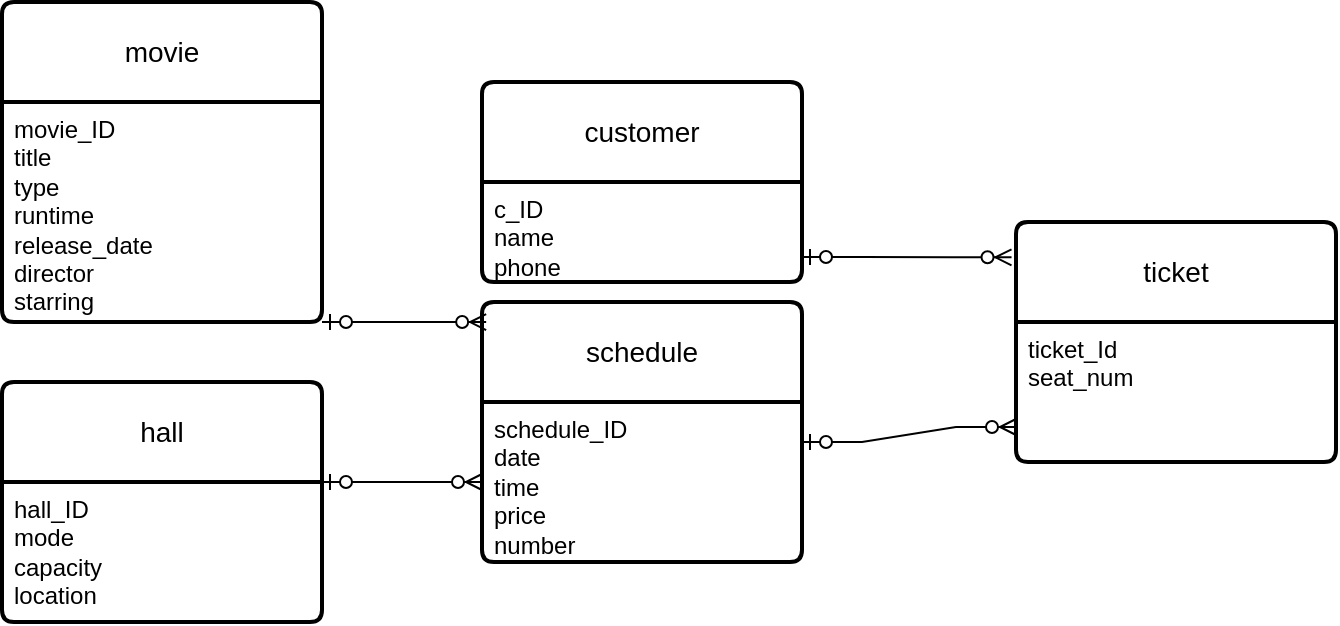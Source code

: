 <mxfile version="21.3.2" type="github">
  <diagram name="第 1 页" id="RJ2dHB03EVct_RNEmqMP">
    <mxGraphModel dx="1096" dy="640" grid="1" gridSize="10" guides="1" tooltips="1" connect="1" arrows="1" fold="1" page="1" pageScale="1" pageWidth="827" pageHeight="1169" math="0" shadow="0">
      <root>
        <mxCell id="0" />
        <mxCell id="1" parent="0" />
        <mxCell id="CiZANrGHu97UipGxwwCd-1" value="movie" style="swimlane;childLayout=stackLayout;horizontal=1;startSize=50;horizontalStack=0;rounded=1;fontSize=14;fontStyle=0;strokeWidth=2;resizeParent=0;resizeLast=1;shadow=0;dashed=0;align=center;arcSize=4;whiteSpace=wrap;html=1;" vertex="1" parent="1">
          <mxGeometry x="160" y="220" width="160" height="160" as="geometry" />
        </mxCell>
        <mxCell id="CiZANrGHu97UipGxwwCd-2" value="movie_ID&lt;br&gt;title&lt;br&gt;type&lt;br&gt;runtime&lt;br&gt;release_date&lt;br&gt;director&lt;br&gt;starring" style="align=left;strokeColor=none;fillColor=none;spacingLeft=4;fontSize=12;verticalAlign=top;resizable=0;rotatable=0;part=1;html=1;" vertex="1" parent="CiZANrGHu97UipGxwwCd-1">
          <mxGeometry y="50" width="160" height="110" as="geometry" />
        </mxCell>
        <mxCell id="CiZANrGHu97UipGxwwCd-7" value="customer" style="swimlane;childLayout=stackLayout;horizontal=1;startSize=50;horizontalStack=0;rounded=1;fontSize=14;fontStyle=0;strokeWidth=2;resizeParent=0;resizeLast=1;shadow=0;dashed=0;align=center;arcSize=4;whiteSpace=wrap;html=1;" vertex="1" parent="1">
          <mxGeometry x="400" y="260" width="160" height="100" as="geometry" />
        </mxCell>
        <mxCell id="CiZANrGHu97UipGxwwCd-8" value="c_ID&lt;br&gt;name&lt;br&gt;phone" style="align=left;strokeColor=none;fillColor=none;spacingLeft=4;fontSize=12;verticalAlign=top;resizable=0;rotatable=0;part=1;html=1;" vertex="1" parent="CiZANrGHu97UipGxwwCd-7">
          <mxGeometry y="50" width="160" height="50" as="geometry" />
        </mxCell>
        <mxCell id="CiZANrGHu97UipGxwwCd-13" value="hall" style="swimlane;childLayout=stackLayout;horizontal=1;startSize=50;horizontalStack=0;rounded=1;fontSize=14;fontStyle=0;strokeWidth=2;resizeParent=0;resizeLast=1;shadow=0;dashed=0;align=center;arcSize=4;whiteSpace=wrap;html=1;" vertex="1" parent="1">
          <mxGeometry x="160" y="410" width="160" height="120" as="geometry" />
        </mxCell>
        <mxCell id="CiZANrGHu97UipGxwwCd-14" value="hall_ID&lt;br&gt;mode&lt;br&gt;capacity&lt;br&gt;location" style="align=left;strokeColor=none;fillColor=none;spacingLeft=4;fontSize=12;verticalAlign=top;resizable=0;rotatable=0;part=1;html=1;" vertex="1" parent="CiZANrGHu97UipGxwwCd-13">
          <mxGeometry y="50" width="160" height="70" as="geometry" />
        </mxCell>
        <mxCell id="CiZANrGHu97UipGxwwCd-15" value="ticket" style="swimlane;childLayout=stackLayout;horizontal=1;startSize=50;horizontalStack=0;rounded=1;fontSize=14;fontStyle=0;strokeWidth=2;resizeParent=0;resizeLast=1;shadow=0;dashed=0;align=center;arcSize=4;whiteSpace=wrap;html=1;" vertex="1" parent="1">
          <mxGeometry x="667" y="330" width="160" height="120" as="geometry" />
        </mxCell>
        <mxCell id="CiZANrGHu97UipGxwwCd-16" value="ticket_Id&lt;br&gt;seat_num" style="align=left;strokeColor=none;fillColor=none;spacingLeft=4;fontSize=12;verticalAlign=top;resizable=0;rotatable=0;part=1;html=1;" vertex="1" parent="CiZANrGHu97UipGxwwCd-15">
          <mxGeometry y="50" width="160" height="70" as="geometry" />
        </mxCell>
        <mxCell id="CiZANrGHu97UipGxwwCd-17" value="schedule" style="swimlane;childLayout=stackLayout;horizontal=1;startSize=50;horizontalStack=0;rounded=1;fontSize=14;fontStyle=0;strokeWidth=2;resizeParent=0;resizeLast=1;shadow=0;dashed=0;align=center;arcSize=4;whiteSpace=wrap;html=1;" vertex="1" parent="1">
          <mxGeometry x="400" y="370" width="160" height="130" as="geometry" />
        </mxCell>
        <mxCell id="CiZANrGHu97UipGxwwCd-18" value="schedule_ID&lt;br&gt;date&lt;br&gt;time&lt;br&gt;price&lt;br&gt;number" style="align=left;strokeColor=none;fillColor=none;spacingLeft=4;fontSize=12;verticalAlign=top;resizable=0;rotatable=0;part=1;html=1;" vertex="1" parent="CiZANrGHu97UipGxwwCd-17">
          <mxGeometry y="50" width="160" height="80" as="geometry" />
        </mxCell>
        <mxCell id="CiZANrGHu97UipGxwwCd-19" value="" style="edgeStyle=entityRelationEdgeStyle;fontSize=12;html=1;endArrow=ERzeroToMany;startArrow=ERzeroToOne;rounded=0;exitX=1;exitY=0.75;exitDx=0;exitDy=0;entryX=-0.014;entryY=0.147;entryDx=0;entryDy=0;entryPerimeter=0;" edge="1" parent="1" source="CiZANrGHu97UipGxwwCd-8" target="CiZANrGHu97UipGxwwCd-15">
          <mxGeometry width="100" height="100" relative="1" as="geometry">
            <mxPoint x="670" y="160" as="sourcePoint" />
            <mxPoint x="620" y="348" as="targetPoint" />
          </mxGeometry>
        </mxCell>
        <mxCell id="CiZANrGHu97UipGxwwCd-20" value="" style="edgeStyle=entityRelationEdgeStyle;fontSize=12;html=1;endArrow=ERzeroToMany;startArrow=ERzeroToOne;rounded=0;entryX=0;entryY=0.75;entryDx=0;entryDy=0;exitX=1;exitY=0.25;exitDx=0;exitDy=0;" edge="1" parent="1" source="CiZANrGHu97UipGxwwCd-18" target="CiZANrGHu97UipGxwwCd-16">
          <mxGeometry width="100" height="100" relative="1" as="geometry">
            <mxPoint x="550" y="420" as="sourcePoint" />
            <mxPoint x="670" y="420" as="targetPoint" />
          </mxGeometry>
        </mxCell>
        <mxCell id="CiZANrGHu97UipGxwwCd-21" value="" style="edgeStyle=entityRelationEdgeStyle;fontSize=12;html=1;endArrow=ERzeroToMany;startArrow=ERzeroToOne;rounded=0;exitX=1;exitY=1;exitDx=0;exitDy=0;entryX=0.013;entryY=0.077;entryDx=0;entryDy=0;entryPerimeter=0;" edge="1" parent="1" source="CiZANrGHu97UipGxwwCd-2" target="CiZANrGHu97UipGxwwCd-17">
          <mxGeometry width="100" height="100" relative="1" as="geometry">
            <mxPoint x="310" y="110" as="sourcePoint" />
            <mxPoint x="380" y="340" as="targetPoint" />
          </mxGeometry>
        </mxCell>
        <mxCell id="CiZANrGHu97UipGxwwCd-22" value="" style="edgeStyle=entityRelationEdgeStyle;fontSize=12;html=1;endArrow=ERzeroToMany;startArrow=ERzeroToOne;rounded=0;entryX=0;entryY=0.5;entryDx=0;entryDy=0;exitX=1;exitY=0;exitDx=0;exitDy=0;" edge="1" parent="1" source="CiZANrGHu97UipGxwwCd-14" target="CiZANrGHu97UipGxwwCd-18">
          <mxGeometry width="100" height="100" relative="1" as="geometry">
            <mxPoint x="160" y="380" as="sourcePoint" />
            <mxPoint x="230" y="290" as="targetPoint" />
          </mxGeometry>
        </mxCell>
      </root>
    </mxGraphModel>
  </diagram>
</mxfile>
